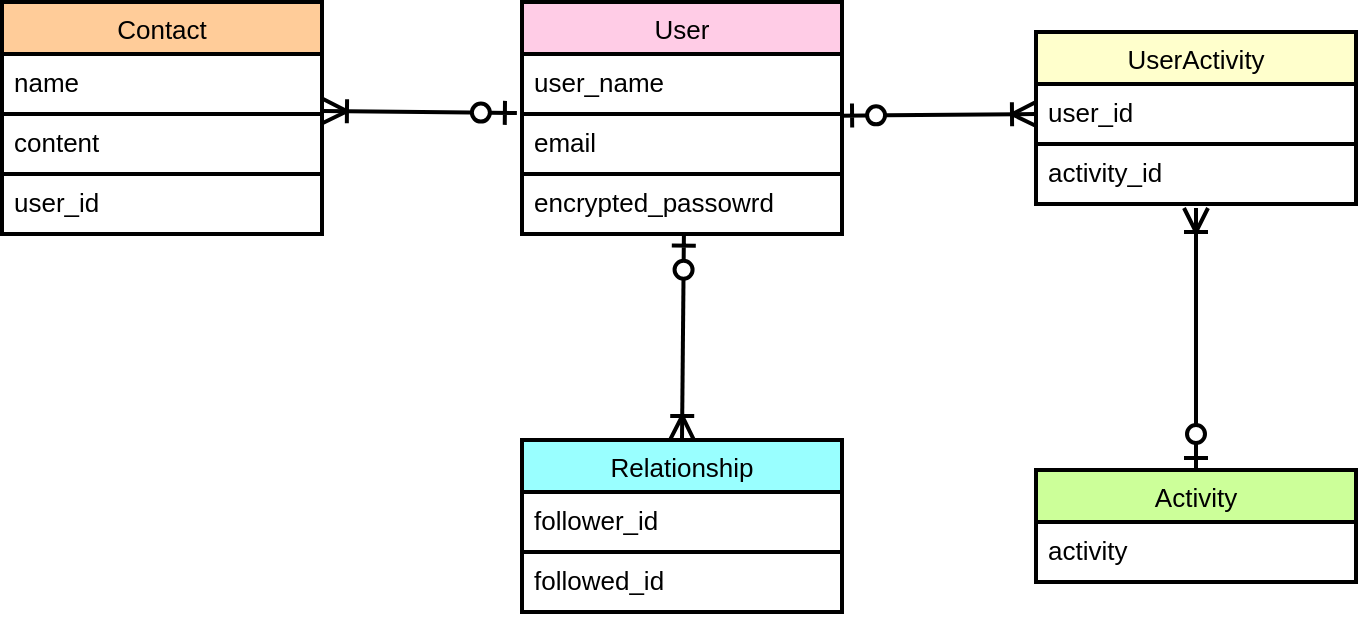 <mxfile>
    <diagram id="jbEaOsbu2vd6Kem1yoHj" name="ページ1">
        <mxGraphModel dx="816" dy="529" grid="0" gridSize="10" guides="1" tooltips="1" connect="1" arrows="1" fold="1" page="1" pageScale="1" pageWidth="827" pageHeight="1169" background="none" math="0" shadow="0">
            <root>
                <mxCell id="0"/>
                <mxCell id="1" parent="0"/>
                <mxCell id="77" value="User" style="swimlane;fontStyle=0;childLayout=stackLayout;horizontal=1;startSize=26;horizontalStack=0;resizeParent=1;resizeParentMax=0;resizeLast=0;collapsible=1;marginBottom=0;align=center;fontSize=13;swimlaneFillColor=#FFFFFF;fillColor=#FFCCE6;fontColor=#000000;labelBackgroundColor=none;strokeColor=#000000;strokeWidth=2;" parent="1" vertex="1">
                    <mxGeometry x="345" y="116" width="160" height="116" as="geometry">
                        <mxRectangle x="121" y="118" width="54" height="26" as="alternateBounds"/>
                    </mxGeometry>
                </mxCell>
                <mxCell id="78" value="user_name" style="text;strokeColor=#000000;fillColor=none;spacingLeft=4;spacingRight=4;overflow=hidden;rotatable=0;points=[[0,0.5],[1,0.5]];portConstraint=eastwest;fontSize=13;fontColor=#000000;labelBackgroundColor=none;strokeWidth=2;" parent="77" vertex="1">
                    <mxGeometry y="26" width="160" height="30" as="geometry"/>
                </mxCell>
                <mxCell id="79" value="email" style="text;strokeColor=#000000;fillColor=none;spacingLeft=4;spacingRight=4;overflow=hidden;rotatable=0;points=[[0,0.5],[1,0.5]];portConstraint=eastwest;fontSize=13;fontColor=#000000;labelBackgroundColor=none;strokeWidth=2;" parent="77" vertex="1">
                    <mxGeometry y="56" width="160" height="30" as="geometry"/>
                </mxCell>
                <mxCell id="80" value="encrypted_passowrd" style="text;strokeColor=#000000;fillColor=none;spacingLeft=4;spacingRight=4;overflow=hidden;rotatable=0;points=[[0,0.5],[1,0.5]];portConstraint=eastwest;fontSize=13;fontColor=#000000;labelBackgroundColor=none;strokeWidth=2;" parent="77" vertex="1">
                    <mxGeometry y="86" width="160" height="30" as="geometry"/>
                </mxCell>
                <mxCell id="81" value="UserActivity" style="swimlane;fontStyle=0;childLayout=stackLayout;horizontal=1;startSize=26;horizontalStack=0;resizeParent=1;resizeParentMax=0;resizeLast=0;collapsible=1;marginBottom=0;align=center;fontSize=13;fontColor=#000000;labelBackgroundColor=none;fillColor=#FFFFCC;strokeColor=#000000;strokeWidth=2;swimlaneFillColor=#FFFFFF;" parent="1" vertex="1">
                    <mxGeometry x="602" y="131" width="160" height="86" as="geometry"/>
                </mxCell>
                <mxCell id="82" value="user_id" style="text;strokeColor=#000000;fillColor=none;spacingLeft=4;spacingRight=4;overflow=hidden;rotatable=0;points=[[0,0.5],[1,0.5]];portConstraint=eastwest;fontSize=13;fontColor=#000000;labelBackgroundColor=none;strokeWidth=2;" parent="81" vertex="1">
                    <mxGeometry y="26" width="160" height="30" as="geometry"/>
                </mxCell>
                <mxCell id="83" value="activity_id" style="text;strokeColor=#000000;fillColor=none;spacingLeft=4;spacingRight=4;overflow=hidden;rotatable=0;points=[[0,0.5],[1,0.5]];portConstraint=eastwest;fontSize=13;fontColor=#000000;labelBackgroundColor=none;strokeWidth=2;" parent="81" vertex="1">
                    <mxGeometry y="56" width="160" height="30" as="geometry"/>
                </mxCell>
                <mxCell id="85" value="Relationship" style="swimlane;fontStyle=0;childLayout=stackLayout;horizontal=1;startSize=26;horizontalStack=0;resizeParent=1;resizeParentMax=0;resizeLast=0;collapsible=1;marginBottom=0;align=center;fontSize=13;fontColor=#000000;labelBackgroundColor=none;fillColor=#99FFFF;strokeColor=#000000;strokeWidth=2;swimlaneFillColor=#FFFFFF;" parent="1" vertex="1">
                    <mxGeometry x="345" y="335" width="160" height="86" as="geometry"/>
                </mxCell>
                <mxCell id="86" value="follower_id" style="text;strokeColor=#000000;fillColor=none;spacingLeft=4;spacingRight=4;overflow=hidden;rotatable=0;points=[[0,0.5],[1,0.5]];portConstraint=eastwest;fontSize=13;fontColor=#000000;labelBackgroundColor=none;strokeWidth=2;" parent="85" vertex="1">
                    <mxGeometry y="26" width="160" height="30" as="geometry"/>
                </mxCell>
                <mxCell id="87" value="followed_id" style="text;strokeColor=#000000;fillColor=none;spacingLeft=4;spacingRight=4;overflow=hidden;rotatable=0;points=[[0,0.5],[1,0.5]];portConstraint=eastwest;fontSize=13;fontColor=#000000;labelBackgroundColor=none;strokeWidth=2;" parent="85" vertex="1">
                    <mxGeometry y="56" width="160" height="30" as="geometry"/>
                </mxCell>
                <mxCell id="89" value="Activity" style="swimlane;fontStyle=0;childLayout=stackLayout;horizontal=1;startSize=26;horizontalStack=0;resizeParent=1;resizeParentMax=0;resizeLast=0;collapsible=1;marginBottom=0;align=center;fontSize=13;fontColor=#000000;labelBackgroundColor=none;fillColor=#CCFF99;strokeColor=#000000;strokeWidth=2;swimlaneFillColor=#FFFFFF;" parent="1" vertex="1">
                    <mxGeometry x="602" y="350" width="160" height="56" as="geometry"/>
                </mxCell>
                <mxCell id="90" value="activity" style="text;strokeColor=#000000;fillColor=none;spacingLeft=4;spacingRight=4;overflow=hidden;rotatable=0;points=[[0,0.5],[1,0.5]];portConstraint=eastwest;fontSize=13;fontColor=#000000;labelBackgroundColor=none;strokeWidth=2;" parent="89" vertex="1">
                    <mxGeometry y="26" width="160" height="30" as="geometry"/>
                </mxCell>
                <mxCell id="94" value="" style="fontSize=13;html=1;endArrow=ERoneToMany;startArrow=ERzeroToOne;exitX=0.506;exitY=0.995;exitDx=0;exitDy=0;exitPerimeter=0;entryX=0.5;entryY=0;entryDx=0;entryDy=0;endSize=9;startSize=9;startFill=0;fontColor=#000000;labelBackgroundColor=none;strokeColor=#000000;strokeWidth=2;" parent="1" source="80" target="85" edge="1">
                    <mxGeometry width="100" height="100" relative="1" as="geometry">
                        <mxPoint x="446" y="285" as="sourcePoint"/>
                        <mxPoint x="546" y="185" as="targetPoint"/>
                    </mxGeometry>
                </mxCell>
                <mxCell id="95" value="" style="fontSize=13;html=1;endArrow=ERoneToMany;startArrow=ERzeroToOne;exitX=0.5;exitY=0;exitDx=0;exitDy=0;endSize=9;startSize=9;startFill=0;fontColor=#000000;labelBackgroundColor=none;strokeColor=#000000;strokeWidth=2;" parent="1" source="89" edge="1">
                    <mxGeometry width="100" height="100" relative="1" as="geometry">
                        <mxPoint x="720.96" y="223.0" as="sourcePoint"/>
                        <mxPoint x="682" y="219" as="targetPoint"/>
                    </mxGeometry>
                </mxCell>
                <mxCell id="96" value="" style="fontSize=13;html=1;endArrow=ERoneToMany;startArrow=ERzeroToOne;exitX=0.994;exitY=1.028;exitDx=0;exitDy=0;exitPerimeter=0;entryX=0;entryY=0.5;entryDx=0;entryDy=0;endSize=9;startSize=9;startFill=0;fontColor=#000000;labelBackgroundColor=none;strokeColor=#000000;strokeWidth=2;" parent="1" source="78" target="82" edge="1">
                    <mxGeometry width="100" height="100" relative="1" as="geometry">
                        <mxPoint x="505.96" y="175.0" as="sourcePoint"/>
                        <mxPoint x="505" y="278.15" as="targetPoint"/>
                    </mxGeometry>
                </mxCell>
                <mxCell id="97" value="Contact" style="swimlane;fontStyle=0;childLayout=stackLayout;horizontal=1;startSize=26;horizontalStack=0;resizeParent=1;resizeParentMax=0;resizeLast=0;collapsible=1;marginBottom=0;align=center;fontSize=13;swimlaneFillColor=#FFFFFF;fillColor=#FFCC99;fontColor=#000000;labelBackgroundColor=none;strokeColor=#000000;strokeWidth=2;" vertex="1" parent="1">
                    <mxGeometry x="85" y="116" width="160" height="116" as="geometry">
                        <mxRectangle x="121" y="118" width="54" height="26" as="alternateBounds"/>
                    </mxGeometry>
                </mxCell>
                <mxCell id="98" value="name" style="text;strokeColor=#000000;fillColor=none;spacingLeft=4;spacingRight=4;overflow=hidden;rotatable=0;points=[[0,0.5],[1,0.5]];portConstraint=eastwest;fontSize=13;fontColor=#000000;labelBackgroundColor=none;strokeWidth=2;" vertex="1" parent="97">
                    <mxGeometry y="26" width="160" height="30" as="geometry"/>
                </mxCell>
                <mxCell id="99" value="content" style="text;strokeColor=#000000;fillColor=none;spacingLeft=4;spacingRight=4;overflow=hidden;rotatable=0;points=[[0,0.5],[1,0.5]];portConstraint=eastwest;fontSize=13;fontColor=#000000;labelBackgroundColor=none;strokeWidth=2;" vertex="1" parent="97">
                    <mxGeometry y="56" width="160" height="30" as="geometry"/>
                </mxCell>
                <mxCell id="100" value="user_id" style="text;strokeColor=#000000;fillColor=none;spacingLeft=4;spacingRight=4;overflow=hidden;rotatable=0;points=[[0,0.5],[1,0.5]];portConstraint=eastwest;fontSize=13;fontColor=#000000;labelBackgroundColor=none;strokeWidth=2;" vertex="1" parent="97">
                    <mxGeometry y="86" width="160" height="30" as="geometry"/>
                </mxCell>
                <mxCell id="102" value="" style="fontSize=13;html=1;endArrow=ERoneToMany;startArrow=ERzeroToOne;exitX=-0.016;exitY=-0.017;exitDx=0;exitDy=0;exitPerimeter=0;entryX=1.003;entryY=-0.05;entryDx=0;entryDy=0;endSize=9;startSize=9;startFill=0;fontColor=#000000;labelBackgroundColor=none;strokeColor=#000000;strokeWidth=2;entryPerimeter=0;" edge="1" parent="1" source="79" target="99">
                    <mxGeometry width="100" height="100" relative="1" as="geometry">
                        <mxPoint x="269" y="62.84" as="sourcePoint"/>
                        <mxPoint x="366.96" y="62" as="targetPoint"/>
                    </mxGeometry>
                </mxCell>
            </root>
        </mxGraphModel>
    </diagram>
</mxfile>